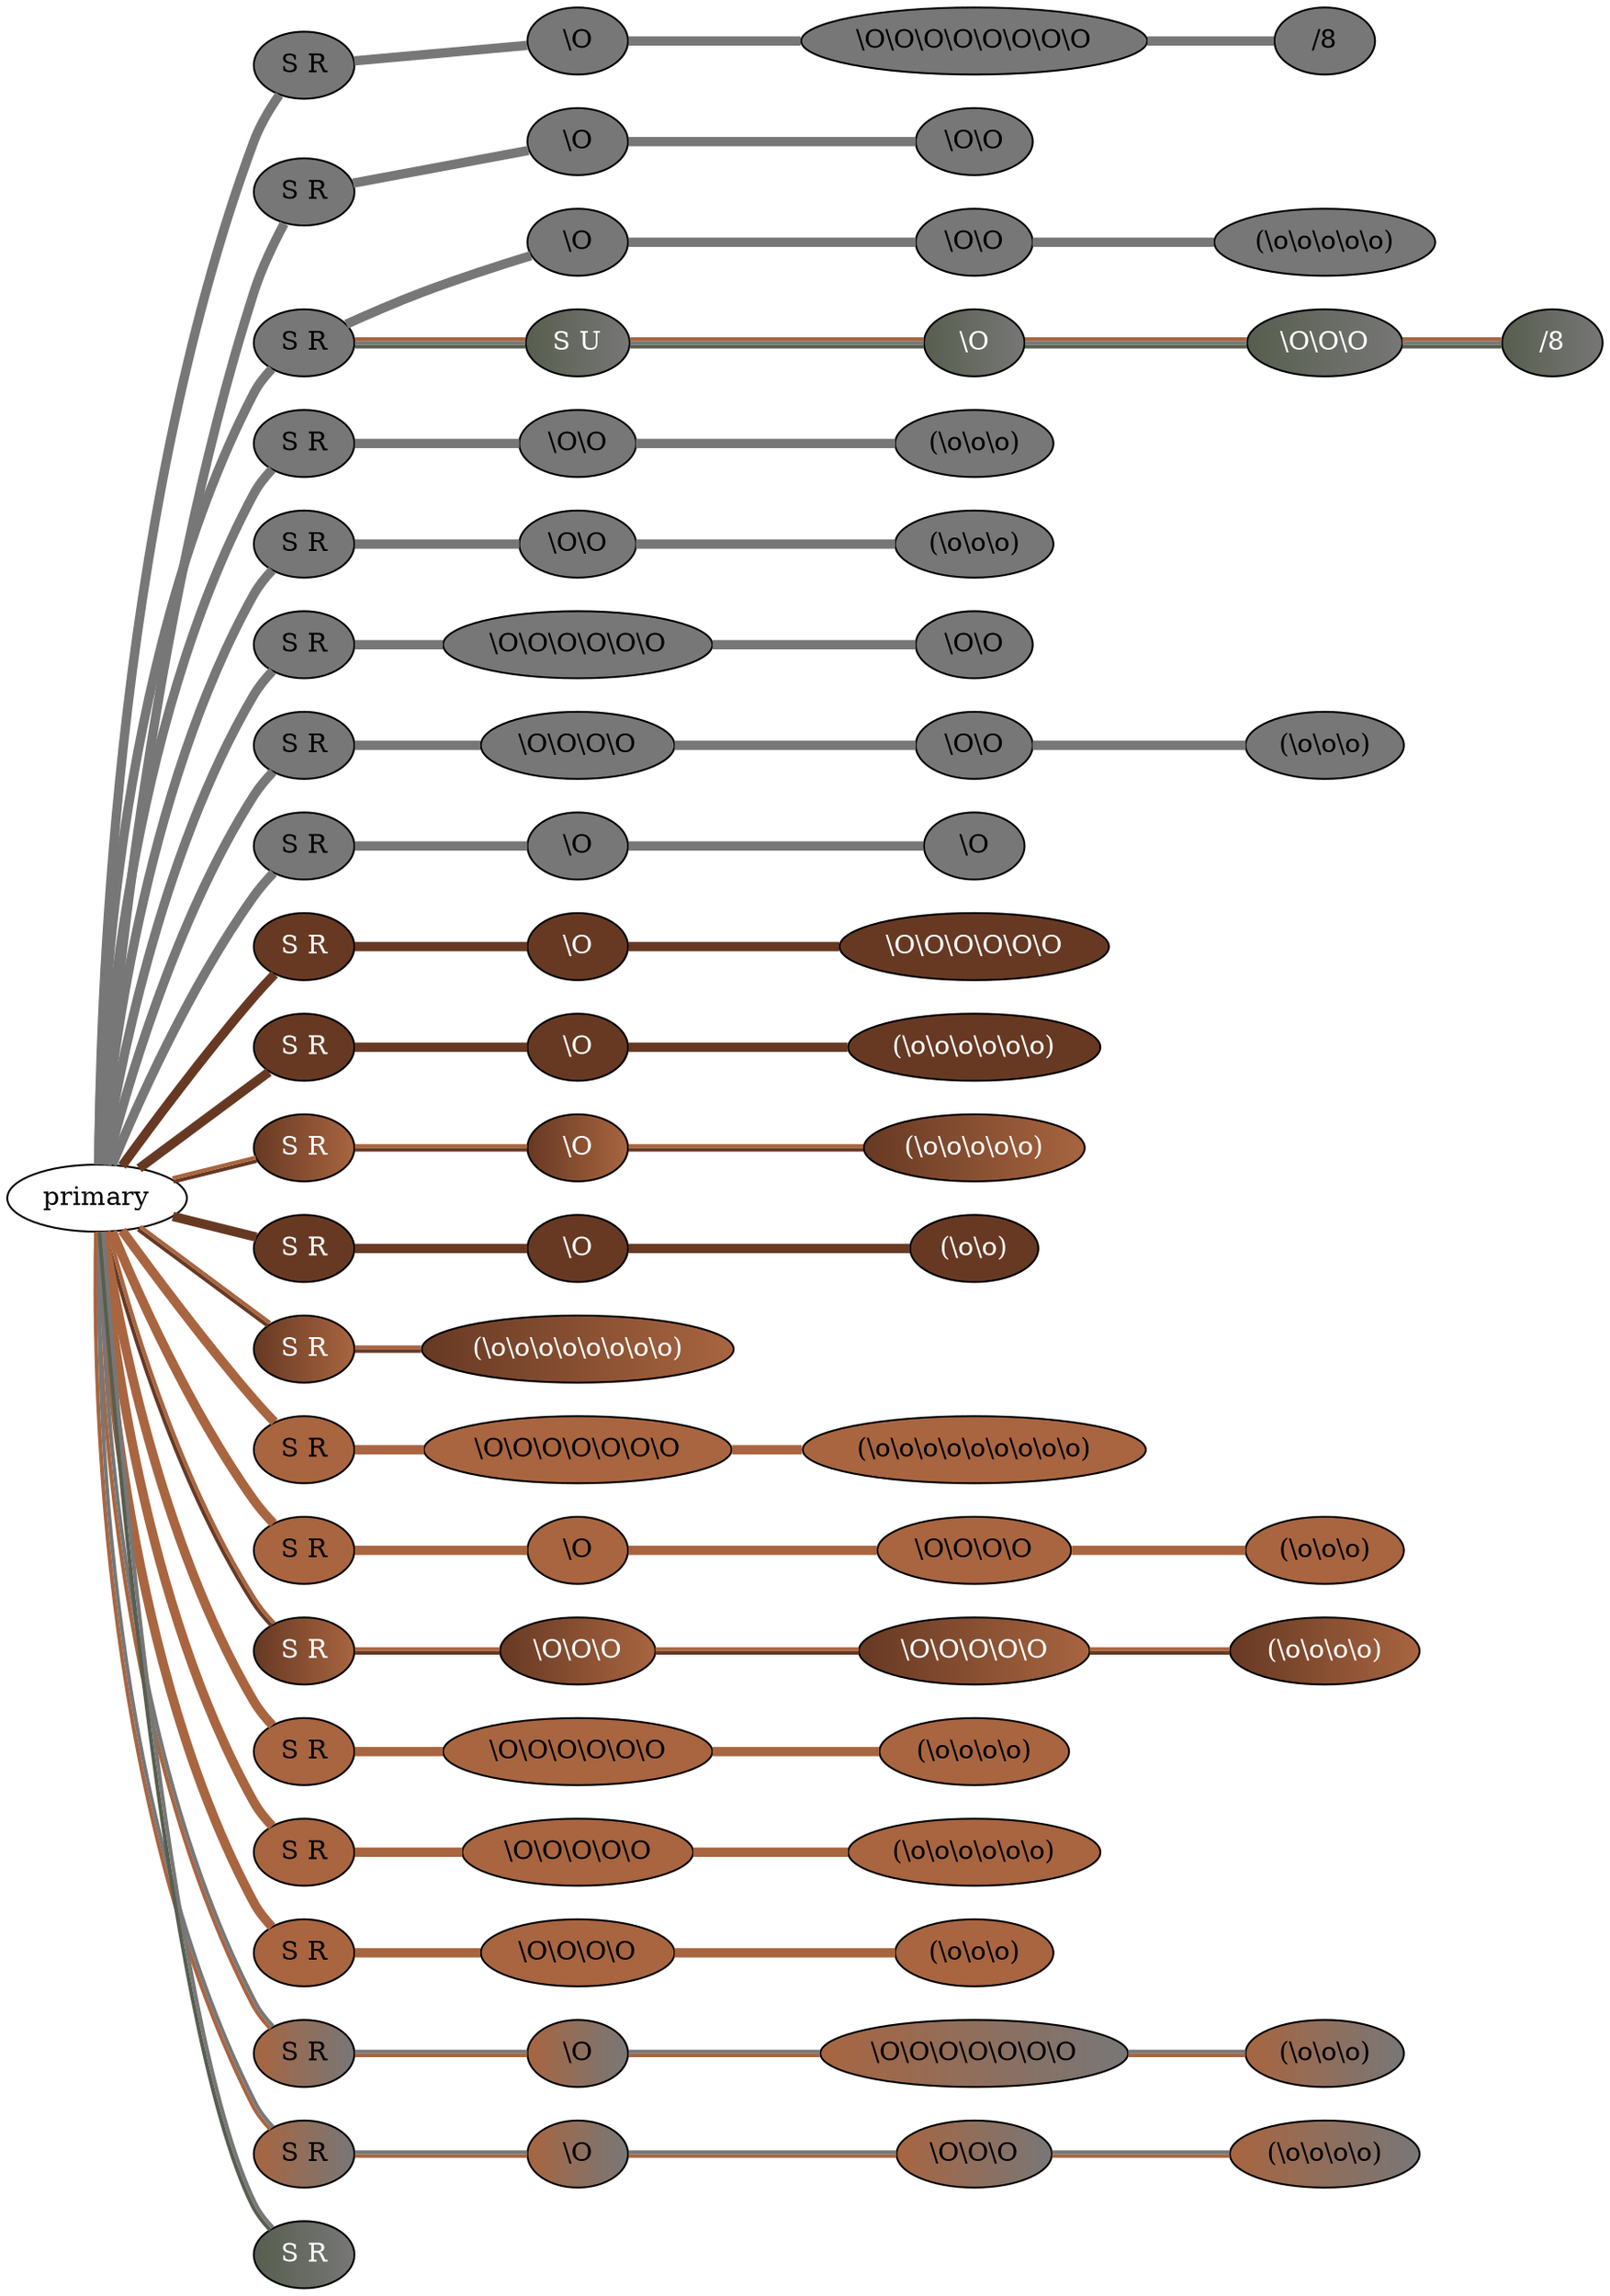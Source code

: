 graph {
 graph [rankdir=LR]
"1" [qtype="pendant_node", pendant_colors="#777777", pendant_ply="S", pendant_attach="R", pendant_length="46.5", label="S R", style=filled, fillcolor="#777777", fontcolor="#000000"]
"primary" -- "1" [qtype="pendant_link",penwidth=5,color="#777777"]
"1:0" [qtype="knot_node", knot_value="1", knot_type="S", knot_position="4.5", knot_spin="Z", label="\\O", style=filled, fillcolor="#777777" , fontcolor="#000000"]
"1" -- "1:0" [qtype="knot_link",penwidth=5,color="#777777"]
"1:1" [qtype="knot_node", knot_value="8", knot_type="S", knot_position="12.5", knot_spin="Z", label="\\O\\O\\O\\O\\O\\O\\O\\O", style=filled, fillcolor="#777777" , fontcolor="#000000"]
"1:0" -- "1:1" [qtype="knot_link",penwidth=5,color="#777777"]
"1:2" [qtype="knot_node", knot_value="1", knot_type="E", knot_position="22.5", knot_spin="S", label="/8", style=filled, fillcolor="#777777" , fontcolor="#000000"]
"1:1" -- "1:2" [qtype="knot_link",penwidth=5,color="#777777"]
"2" [qtype="pendant_node", pendant_colors="#777777", pendant_ply="S", pendant_attach="R", pendant_length="76.5", label="S R", style=filled, fillcolor="#777777", fontcolor="#000000"]
"primary" -- "2" [qtype="pendant_link",penwidth=5,color="#777777"]
"2:0" [qtype="knot_node", knot_value="1", knot_type="S", knot_position="5.5", knot_spin="Z", label="\\O", style=filled, fillcolor="#777777" , fontcolor="#000000"]
"2" -- "2:0" [qtype="knot_link",penwidth=5,color="#777777"]
"2:1" [qtype="knot_node", knot_value="2", knot_type="S", knot_position="13.5", knot_spin="Z", label="\\O\\O", style=filled, fillcolor="#777777" , fontcolor="#000000"]
"2:0" -- "2:1" [qtype="knot_link",penwidth=5,color="#777777"]
"3" [qtype="pendant_node", pendant_colors="#777777", pendant_ply="S", pendant_attach="R", pendant_length="52.0", label="S R", style=filled, fillcolor="#777777", fontcolor="#000000"]
"primary" -- "3" [qtype="pendant_link",penwidth=5,color="#777777"]
"3:0" [qtype="knot_node", knot_value="1", knot_type="S", knot_position="5.5", knot_spin="Z", label="\\O", style=filled, fillcolor="#777777" , fontcolor="#000000"]
"3" -- "3:0" [qtype="knot_link",penwidth=5,color="#777777"]
"3:1" [qtype="knot_node", knot_value="2", knot_type="S", knot_position="11.5", knot_spin="Z", label="\\O\\O", style=filled, fillcolor="#777777" , fontcolor="#000000"]
"3:0" -- "3:1" [qtype="knot_link",penwidth=5,color="#777777"]
"3:2" [qtype="knot_node", knot_value="5", knot_type="L", knot_position="24.0", knot_spin="Z", label="(\\o\\o\\o\\o\\o)", style=filled, fillcolor="#777777" , fontcolor="#000000"]
"3:1" -- "3:2" [qtype="knot_link",penwidth=5,color="#777777"]
"3s1" [qtype="pendant_node", pendant_colors="#575E4E:#777777:#A86540", pendant_ply="S", pendant_attach="U", pendant_length="37.0", label="S U", style=filled, fillcolor="#575E4E:#777777:#A86540", fontcolor="#ffffff"]
"3" -- "3s1" [qtype="pendant_link",penwidth=2,color="#575E4E:#777777:#A86540"]
"3s1:0" [qtype="knot_node", knot_value="1", knot_type="S", knot_position="5.0", knot_spin="Z", label="\\O", style=filled, fillcolor="#575E4E:#777777:#A86540" , fontcolor="#ffffff"]
"3s1" -- "3s1:0" [qtype="knot_link",penwidth=2,color="#575E4E:#777777:#A86540"]
"3s1:1" [qtype="knot_node", knot_value="3", knot_type="S", knot_position="12.0", knot_spin="Z", label="\\O\\O\\O", style=filled, fillcolor="#575E4E:#777777:#A86540" , fontcolor="#ffffff"]
"3s1:0" -- "3s1:1" [qtype="knot_link",penwidth=2,color="#575E4E:#777777:#A86540"]
"3s1:2" [qtype="knot_node", knot_value="1", knot_type="E", knot_position="22.0", knot_spin="S", label="/8", style=filled, fillcolor="#575E4E:#777777:#A86540" , fontcolor="#ffffff"]
"3s1:1" -- "3s1:2" [qtype="knot_link",penwidth=2,color="#575E4E:#777777:#A86540"]
"4" [qtype="pendant_node", pendant_colors="#777777", pendant_ply="S", pendant_attach="R", pendant_length="47.5", label="S R", style=filled, fillcolor="#777777", fontcolor="#000000"]
"primary" -- "4" [qtype="pendant_link",penwidth=5,color="#777777"]
"4:0" [qtype="knot_node", knot_value="2", knot_type="S", knot_position="5.5", knot_spin="Z", label="\\O\\O", style=filled, fillcolor="#777777" , fontcolor="#000000"]
"4" -- "4:0" [qtype="knot_link",penwidth=5,color="#777777"]
"4:1" [qtype="knot_node", knot_value="3", knot_type="L", knot_position="23.0", knot_spin="Z", label="(\\o\\o\\o)", style=filled, fillcolor="#777777" , fontcolor="#000000"]
"4:0" -- "4:1" [qtype="knot_link",penwidth=5,color="#777777"]
"5" [qtype="pendant_node", pendant_colors="#777777", pendant_ply="S", pendant_attach="R", pendant_length="47.0", label="S R", style=filled, fillcolor="#777777", fontcolor="#000000"]
"primary" -- "5" [qtype="pendant_link",penwidth=5,color="#777777"]
"5:0" [qtype="knot_node", knot_value="2", knot_type="S", knot_position="5.5", knot_spin="Z", label="\\O\\O", style=filled, fillcolor="#777777" , fontcolor="#000000"]
"5" -- "5:0" [qtype="knot_link",penwidth=5,color="#777777"]
"5:1" [qtype="knot_node", knot_value="3", knot_type="L", knot_position="21.5", knot_spin="Z", label="(\\o\\o\\o)", style=filled, fillcolor="#777777" , fontcolor="#000000"]
"5:0" -- "5:1" [qtype="knot_link",penwidth=5,color="#777777"]
"6" [qtype="pendant_node", pendant_colors="#777777", pendant_ply="S", pendant_attach="R", pendant_length="42.0", label="S R", style=filled, fillcolor="#777777", fontcolor="#000000"]
"primary" -- "6" [qtype="pendant_link",penwidth=5,color="#777777"]
"6:0" [qtype="knot_node", knot_value="6", knot_type="S", knot_position="6.0", knot_spin="Z", label="\\O\\O\\O\\O\\O\\O", style=filled, fillcolor="#777777" , fontcolor="#000000"]
"6" -- "6:0" [qtype="knot_link",penwidth=5,color="#777777"]
"6:1" [qtype="knot_node", knot_value="2", knot_type="S", knot_position="15.0", knot_spin="Z", label="\\O\\O", style=filled, fillcolor="#777777" , fontcolor="#000000"]
"6:0" -- "6:1" [qtype="knot_link",penwidth=5,color="#777777"]
"7" [qtype="pendant_node", pendant_colors="#777777", pendant_ply="S", pendant_attach="R", pendant_length="43.0", label="S R", style=filled, fillcolor="#777777", fontcolor="#000000"]
"primary" -- "7" [qtype="pendant_link",penwidth=5,color="#777777"]
"7:0" [qtype="knot_node", knot_value="4", knot_type="S", knot_position="6.0", knot_spin="Z", label="\\O\\O\\O\\O", style=filled, fillcolor="#777777" , fontcolor="#000000"]
"7" -- "7:0" [qtype="knot_link",penwidth=5,color="#777777"]
"7:1" [qtype="knot_node", knot_value="2", knot_type="S", knot_position="15.0", knot_spin="Z", label="\\O\\O", style=filled, fillcolor="#777777" , fontcolor="#000000"]
"7:0" -- "7:1" [qtype="knot_link",penwidth=5,color="#777777"]
"7:2" [qtype="knot_node", knot_value="3", knot_type="L", knot_position="22.5", knot_spin="Z", label="(\\o\\o\\o)", style=filled, fillcolor="#777777" , fontcolor="#000000"]
"7:1" -- "7:2" [qtype="knot_link",penwidth=5,color="#777777"]
"8" [qtype="pendant_node", pendant_colors="#777777", pendant_ply="S", pendant_attach="R", pendant_length="47.5", label="S R", style=filled, fillcolor="#777777", fontcolor="#000000"]
"primary" -- "8" [qtype="pendant_link",penwidth=5,color="#777777"]
"8:0" [qtype="knot_node", knot_value="1", knot_type="S", knot_position="6.5", knot_spin="Z", label="\\O", style=filled, fillcolor="#777777" , fontcolor="#000000"]
"8" -- "8:0" [qtype="knot_link",penwidth=5,color="#777777"]
"8:1" [qtype="knot_node", knot_value="1", knot_type="S", knot_position="15.5", knot_spin="Z", label="\\O", style=filled, fillcolor="#777777" , fontcolor="#000000"]
"8:0" -- "8:1" [qtype="knot_link",penwidth=5,color="#777777"]
"9" [qtype="pendant_node", pendant_colors="#673923", pendant_ply="S", pendant_attach="R", pendant_length="65.5", label="S R", style=filled, fillcolor="#673923", fontcolor="#ffffff"]
"primary" -- "9" [qtype="pendant_link",penwidth=5,color="#673923"]
"9:0" [qtype="knot_node", knot_value="1", knot_type="S", knot_position="6.0", knot_spin="Z", label="\\O", style=filled, fillcolor="#673923" , fontcolor="#ffffff"]
"9" -- "9:0" [qtype="knot_link",penwidth=5,color="#673923"]
"9:1" [qtype="knot_node", knot_value="6", knot_type="S", knot_position="12.0", knot_spin="Z", label="\\O\\O\\O\\O\\O\\O", style=filled, fillcolor="#673923" , fontcolor="#ffffff"]
"9:0" -- "9:1" [qtype="knot_link",penwidth=5,color="#673923"]
"10" [qtype="pendant_node", pendant_colors="#673923", pendant_ply="S", pendant_attach="R", pendant_length="50.0", label="S R", style=filled, fillcolor="#673923", fontcolor="#ffffff"]
"primary" -- "10" [qtype="pendant_link",penwidth=5,color="#673923"]
"10:0" [qtype="knot_node", knot_value="1", knot_type="S", knot_position="12.5", knot_spin="Z", label="\\O", style=filled, fillcolor="#673923" , fontcolor="#ffffff"]
"10" -- "10:0" [qtype="knot_link",penwidth=5,color="#673923"]
"10:1" [qtype="knot_node", knot_value="6", knot_type="L", knot_position="21.0", knot_spin="Z", label="(\\o\\o\\o\\o\\o\\o)", style=filled, fillcolor="#673923" , fontcolor="#ffffff"]
"10:0" -- "10:1" [qtype="knot_link",penwidth=5,color="#673923"]
"11" [qtype="pendant_node", pendant_colors="#673923:#A86540", pendant_ply="S", pendant_attach="R", pendant_length="55.5", label="S R", style=filled, fillcolor="#673923:#A86540", fontcolor="#ffffff"]
"primary" -- "11" [qtype="pendant_link",penwidth=2,color="#673923:#A86540"]
"11:0" [qtype="knot_node", knot_value="1", knot_type="S", knot_position="11.0", knot_spin="Z", label="\\O", style=filled, fillcolor="#673923:#A86540" , fontcolor="#ffffff"]
"11" -- "11:0" [qtype="knot_link",penwidth=2,color="#673923:#A86540"]
"11:1" [qtype="knot_node", knot_value="5", knot_type="L", knot_position="19.0", knot_spin="Z", label="(\\o\\o\\o\\o\\o)", style=filled, fillcolor="#673923:#A86540" , fontcolor="#ffffff"]
"11:0" -- "11:1" [qtype="knot_link",penwidth=2,color="#673923:#A86540"]
"12" [qtype="pendant_node", pendant_colors="#673923", pendant_ply="S", pendant_attach="R", pendant_length="53.0", label="S R", style=filled, fillcolor="#673923", fontcolor="#ffffff"]
"primary" -- "12" [qtype="pendant_link",penwidth=5,color="#673923"]
"12:0" [qtype="knot_node", knot_value="1", knot_type="S", knot_position="11.0", knot_spin="Z", label="\\O", style=filled, fillcolor="#673923" , fontcolor="#ffffff"]
"12" -- "12:0" [qtype="knot_link",penwidth=5,color="#673923"]
"12:1" [qtype="knot_node", knot_value="2", knot_type="L", knot_position="19.0", knot_spin="Z", label="(\\o\\o)", style=filled, fillcolor="#673923" , fontcolor="#ffffff"]
"12:0" -- "12:1" [qtype="knot_link",penwidth=5,color="#673923"]
"13" [qtype="pendant_node", pendant_colors="#673923:#A86540", pendant_ply="S", pendant_attach="R", pendant_length="64.5", label="S R", style=filled, fillcolor="#673923:#A86540", fontcolor="#ffffff"]
"primary" -- "13" [qtype="pendant_link",penwidth=2,color="#673923:#A86540"]
"13:0" [qtype="knot_node", knot_value="8", knot_type="L", knot_position="19.0", knot_spin="Z", label="(\\o\\o\\o\\o\\o\\o\\o\\o)", style=filled, fillcolor="#673923:#A86540" , fontcolor="#ffffff"]
"13" -- "13:0" [qtype="knot_link",penwidth=2,color="#673923:#A86540"]
"14" [qtype="pendant_node", pendant_colors="#A86540", pendant_ply="S", pendant_attach="R", pendant_length="51.5", label="S R", style=filled, fillcolor="#A86540", fontcolor="#000000"]
"primary" -- "14" [qtype="pendant_link",penwidth=5,color="#A86540"]
"14:0" [qtype="knot_node", knot_value="7", knot_type="S", knot_position="12.0", knot_spin="Z", label="\\O\\O\\O\\O\\O\\O\\O", style=filled, fillcolor="#A86540" , fontcolor="#000000"]
"14" -- "14:0" [qtype="knot_link",penwidth=5,color="#A86540"]
"14:1" [qtype="knot_node", knot_value="9", knot_type="L", knot_position="18.0", knot_spin="Z", label="(\\o\\o\\o\\o\\o\\o\\o\\o\\o)", style=filled, fillcolor="#A86540" , fontcolor="#000000"]
"14:0" -- "14:1" [qtype="knot_link",penwidth=5,color="#A86540"]
"15" [qtype="pendant_node", pendant_colors="#A86540", pendant_ply="S", pendant_attach="R", pendant_length="31.0", label="S R", style=filled, fillcolor="#A86540", fontcolor="#000000"]
"primary" -- "15" [qtype="pendant_link",penwidth=5,color="#A86540"]
"15:0" [qtype="knot_node", knot_value="1", knot_type="S", knot_position="5.0", knot_spin="Z", label="\\O", style=filled, fillcolor="#A86540" , fontcolor="#000000"]
"15" -- "15:0" [qtype="knot_link",penwidth=5,color="#A86540"]
"15:1" [qtype="knot_node", knot_value="4", knot_type="S", knot_position="11.0", knot_spin="Z", label="\\O\\O\\O\\O", style=filled, fillcolor="#A86540" , fontcolor="#000000"]
"15:0" -- "15:1" [qtype="knot_link",penwidth=5,color="#A86540"]
"15:2" [qtype="knot_node", knot_value="3", knot_type="L", knot_position="18.5", knot_spin="Z", label="(\\o\\o\\o)", style=filled, fillcolor="#A86540" , fontcolor="#000000"]
"15:1" -- "15:2" [qtype="knot_link",penwidth=5,color="#A86540"]
"16" [qtype="pendant_node", pendant_colors="#673923:#A86540", pendant_ply="S", pendant_attach="R", pendant_length="54.5", label="S R", style=filled, fillcolor="#673923:#A86540", fontcolor="#ffffff"]
"primary" -- "16" [qtype="pendant_link",penwidth=2,color="#673923:#A86540"]
"16:0" [qtype="knot_node", knot_value="3", knot_type="S", knot_position="4.5", knot_spin="Z", label="\\O\\O\\O", style=filled, fillcolor="#673923:#A86540" , fontcolor="#ffffff"]
"16" -- "16:0" [qtype="knot_link",penwidth=2,color="#673923:#A86540"]
"16:1" [qtype="knot_node", knot_value="5", knot_type="S", knot_position="10.5", knot_spin="Z", label="\\O\\O\\O\\O\\O", style=filled, fillcolor="#673923:#A86540" , fontcolor="#ffffff"]
"16:0" -- "16:1" [qtype="knot_link",penwidth=2,color="#673923:#A86540"]
"16:2" [qtype="knot_node", knot_value="4", knot_type="L", knot_position="18.0", knot_spin="Z", label="(\\o\\o\\o\\o)", style=filled, fillcolor="#673923:#A86540" , fontcolor="#ffffff"]
"16:1" -- "16:2" [qtype="knot_link",penwidth=2,color="#673923:#A86540"]
"17" [qtype="pendant_node", pendant_colors="#A86540", pendant_ply="S", pendant_attach="R", pendant_length="56.0", label="S R", style=filled, fillcolor="#A86540", fontcolor="#000000"]
"primary" -- "17" [qtype="pendant_link",penwidth=5,color="#A86540"]
"17:0" [qtype="knot_node", knot_value="6", knot_type="S", knot_position="11.0", knot_spin="Z", label="\\O\\O\\O\\O\\O\\O", style=filled, fillcolor="#A86540" , fontcolor="#000000"]
"17" -- "17:0" [qtype="knot_link",penwidth=5,color="#A86540"]
"17:1" [qtype="knot_node", knot_value="4", knot_type="L", knot_position="17.5", knot_spin="Z", label="(\\o\\o\\o\\o)", style=filled, fillcolor="#A86540" , fontcolor="#000000"]
"17:0" -- "17:1" [qtype="knot_link",penwidth=5,color="#A86540"]
"18" [qtype="pendant_node", pendant_colors="#A86540", pendant_ply="S", pendant_attach="R", pendant_length="67.5", label="S R", style=filled, fillcolor="#A86540", fontcolor="#000000"]
"primary" -- "18" [qtype="pendant_link",penwidth=5,color="#A86540"]
"18:0" [qtype="knot_node", knot_value="5", knot_type="S", knot_position="12.5", knot_spin="Z", label="\\O\\O\\O\\O\\O", style=filled, fillcolor="#A86540" , fontcolor="#000000"]
"18" -- "18:0" [qtype="knot_link",penwidth=5,color="#A86540"]
"18:1" [qtype="knot_node", knot_value="6", knot_type="L", knot_position="18.0", knot_spin="Z", label="(\\o\\o\\o\\o\\o\\o)", style=filled, fillcolor="#A86540" , fontcolor="#000000"]
"18:0" -- "18:1" [qtype="knot_link",penwidth=5,color="#A86540"]
"19" [qtype="pendant_node", pendant_colors="#A86540", pendant_ply="S", pendant_attach="R", pendant_length="60.0", label="S R", style=filled, fillcolor="#A86540", fontcolor="#000000"]
"primary" -- "19" [qtype="pendant_link",penwidth=5,color="#A86540"]
"19:0" [qtype="knot_node", knot_value="4", knot_type="S", knot_position="12.0", knot_spin="Z", label="\\O\\O\\O\\O", style=filled, fillcolor="#A86540" , fontcolor="#000000"]
"19" -- "19:0" [qtype="knot_link",penwidth=5,color="#A86540"]
"19:1" [qtype="knot_node", knot_value="3", knot_type="L", knot_position="18.0", knot_spin="Z", label="(\\o\\o\\o)", style=filled, fillcolor="#A86540" , fontcolor="#000000"]
"19:0" -- "19:1" [qtype="knot_link",penwidth=5,color="#A86540"]
"20" [qtype="pendant_node", pendant_colors="#A86540:#777777", pendant_ply="S", pendant_attach="R", pendant_length="62.0", label="S R", style=filled, fillcolor="#A86540:#777777", fontcolor="#000000"]
"primary" -- "20" [qtype="pendant_link",penwidth=2,color="#A86540:#777777"]
"20:0" [qtype="knot_node", knot_value="1", knot_type="S", knot_position="5.5", knot_spin="Z", label="\\O", style=filled, fillcolor="#A86540:#777777" , fontcolor="#000000"]
"20" -- "20:0" [qtype="knot_link",penwidth=2,color="#A86540:#777777"]
"20:1" [qtype="knot_node", knot_value="7", knot_type="S", knot_position="10.0", knot_spin="Z", label="\\O\\O\\O\\O\\O\\O\\O", style=filled, fillcolor="#A86540:#777777" , fontcolor="#000000"]
"20:0" -- "20:1" [qtype="knot_link",penwidth=2,color="#A86540:#777777"]
"20:2" [qtype="knot_node", knot_value="3", knot_type="L", knot_position="23.5", knot_spin="Z", label="(\\o\\o\\o)", style=filled, fillcolor="#A86540:#777777" , fontcolor="#000000"]
"20:1" -- "20:2" [qtype="knot_link",penwidth=2,color="#A86540:#777777"]
"21" [qtype="pendant_node", pendant_colors="#A86540:#777777", pendant_ply="S", pendant_attach="R", pendant_length="49.5", label="S R", style=filled, fillcolor="#A86540:#777777", fontcolor="#000000"]
"primary" -- "21" [qtype="pendant_link",penwidth=2,color="#A86540:#777777"]
"21:0" [qtype="knot_node", knot_value="1", knot_type="S", knot_position="4.5", knot_spin="Z", label="\\O", style=filled, fillcolor="#A86540:#777777" , fontcolor="#000000"]
"21" -- "21:0" [qtype="knot_link",penwidth=2,color="#A86540:#777777"]
"21:1" [qtype="knot_node", knot_value="3", knot_type="S", knot_position="11.0", knot_spin="Z", label="\\O\\O\\O", style=filled, fillcolor="#A86540:#777777" , fontcolor="#000000"]
"21:0" -- "21:1" [qtype="knot_link",penwidth=2,color="#A86540:#777777"]
"21:2" [qtype="knot_node", knot_value="4", knot_type="L", knot_position="21.0", knot_spin="Z", label="(\\o\\o\\o\\o)", style=filled, fillcolor="#A86540:#777777" , fontcolor="#000000"]
"21:1" -- "21:2" [qtype="knot_link",penwidth=2,color="#A86540:#777777"]
"22" [qtype="pendant_node", pendant_colors="#575E4E:#777777", pendant_ply="S", pendant_attach="R", pendant_length="0.0", label="S R", style=filled, fillcolor="#575E4E:#777777", fontcolor="#ffffff"]
"primary" -- "22" [qtype="pendant_link",penwidth=2,color="#575E4E:#777777"]
}
